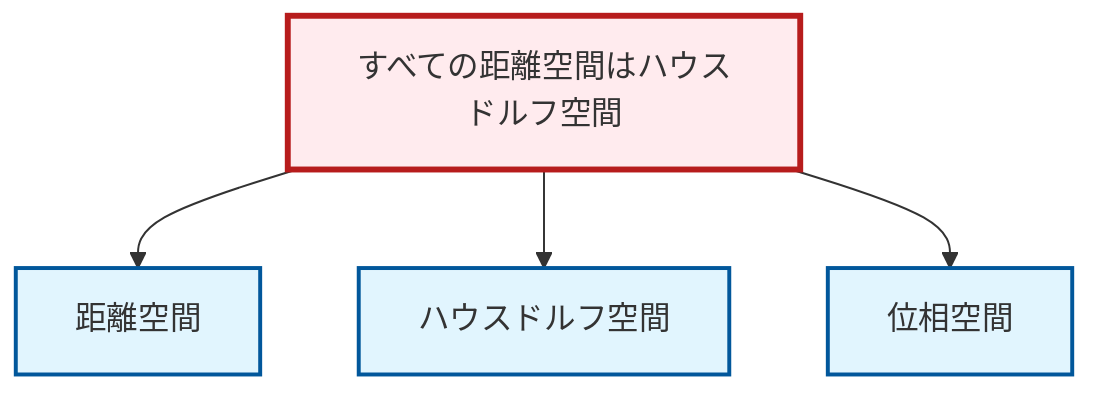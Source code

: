 graph TD
    classDef definition fill:#e1f5fe,stroke:#01579b,stroke-width:2px
    classDef theorem fill:#f3e5f5,stroke:#4a148c,stroke-width:2px
    classDef axiom fill:#fff3e0,stroke:#e65100,stroke-width:2px
    classDef example fill:#e8f5e9,stroke:#1b5e20,stroke-width:2px
    classDef current fill:#ffebee,stroke:#b71c1c,stroke-width:3px
    def-metric-space["距離空間"]:::definition
    def-hausdorff["ハウスドルフ空間"]:::definition
    def-topological-space["位相空間"]:::definition
    thm-metric-hausdorff["すべての距離空間はハウスドルフ空間"]:::theorem
    thm-metric-hausdorff --> def-metric-space
    thm-metric-hausdorff --> def-hausdorff
    thm-metric-hausdorff --> def-topological-space
    class thm-metric-hausdorff current